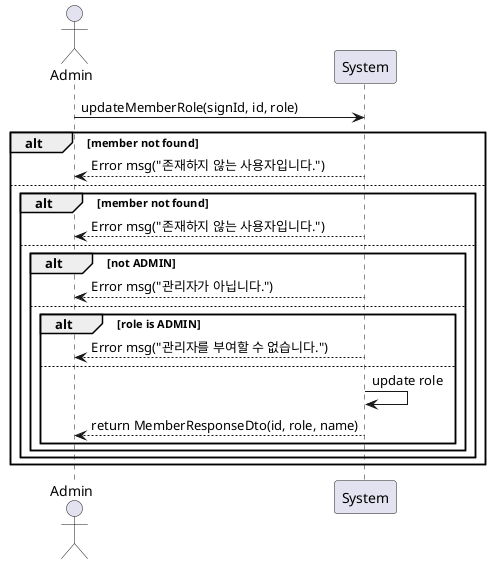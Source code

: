 @startuml
actor Admin
participant System

Admin -> System: updateMemberRole(signId, id, role)
alt member not found
    System --> Admin: Error msg("존재하지 않는 사용자입니다.")
else
    alt member not found
        System --> Admin: Error msg("존재하지 않는 사용자입니다.")
    else
        alt not ADMIN
            System --> Admin: Error msg("관리자가 아닙니다.")
        else
            alt role is ADMIN
                System --> Admin: Error msg("관리자를 부여할 수 없습니다.")
            else
                System -> System: update role
                System --> Admin: return MemberResponseDto(id, role, name)
            end
        end
    end
end
@enduml
